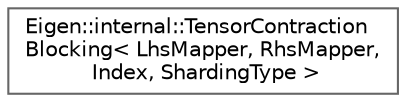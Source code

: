 digraph "类继承关系图"
{
 // LATEX_PDF_SIZE
  bgcolor="transparent";
  edge [fontname=Helvetica,fontsize=10,labelfontname=Helvetica,labelfontsize=10];
  node [fontname=Helvetica,fontsize=10,shape=box,height=0.2,width=0.4];
  rankdir="LR";
  Node0 [id="Node000000",label="Eigen::internal::TensorContraction\lBlocking\< LhsMapper, RhsMapper,\l Index, ShardingType \>",height=0.2,width=0.4,color="grey40", fillcolor="white", style="filled",URL="$class_eigen_1_1internal_1_1_tensor_contraction_blocking.html",tooltip=" "];
}
